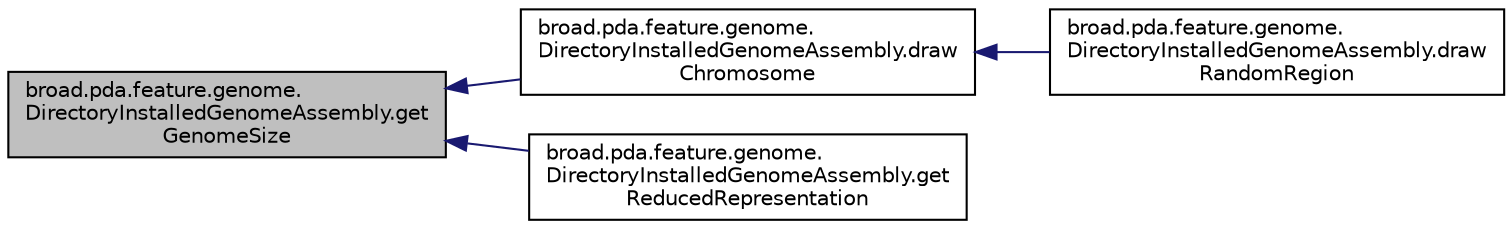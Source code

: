 digraph "broad.pda.feature.genome.DirectoryInstalledGenomeAssembly.getGenomeSize"
{
  edge [fontname="Helvetica",fontsize="10",labelfontname="Helvetica",labelfontsize="10"];
  node [fontname="Helvetica",fontsize="10",shape=record];
  rankdir="LR";
  Node1 [label="broad.pda.feature.genome.\lDirectoryInstalledGenomeAssembly.get\lGenomeSize",height=0.2,width=0.4,color="black", fillcolor="grey75", style="filled" fontcolor="black"];
  Node1 -> Node2 [dir="back",color="midnightblue",fontsize="10",style="solid"];
  Node2 [label="broad.pda.feature.genome.\lDirectoryInstalledGenomeAssembly.draw\lChromosome",height=0.2,width=0.4,color="black", fillcolor="white", style="filled",URL="$classbroad_1_1pda_1_1feature_1_1genome_1_1_directory_installed_genome_assembly.html#a61e20cec51563cf0109fd039ac861c3e"];
  Node2 -> Node3 [dir="back",color="midnightblue",fontsize="10",style="solid"];
  Node3 [label="broad.pda.feature.genome.\lDirectoryInstalledGenomeAssembly.draw\lRandomRegion",height=0.2,width=0.4,color="black", fillcolor="white", style="filled",URL="$classbroad_1_1pda_1_1feature_1_1genome_1_1_directory_installed_genome_assembly.html#adca92fa4600659ae4239424187d482f5"];
  Node1 -> Node4 [dir="back",color="midnightblue",fontsize="10",style="solid"];
  Node4 [label="broad.pda.feature.genome.\lDirectoryInstalledGenomeAssembly.get\lReducedRepresentation",height=0.2,width=0.4,color="black", fillcolor="white", style="filled",URL="$classbroad_1_1pda_1_1feature_1_1genome_1_1_directory_installed_genome_assembly.html#abfa6a7b8afd3f5f5bddb699939db5e28"];
}

